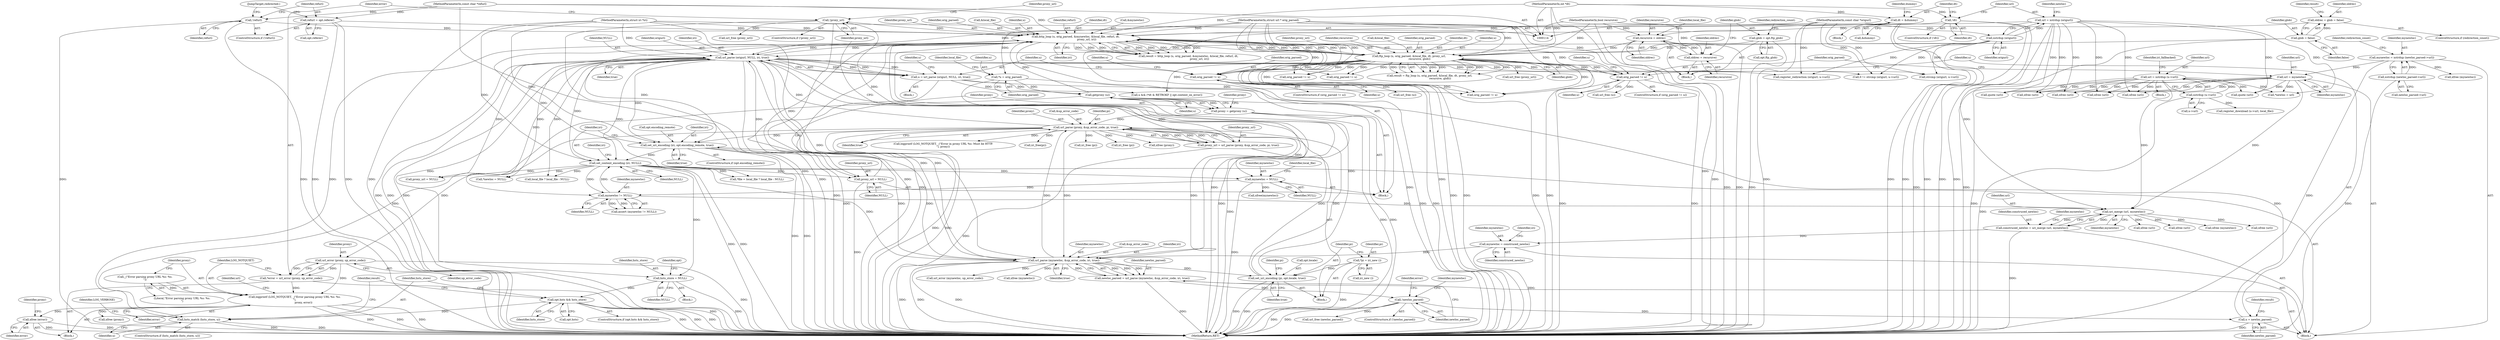 digraph "0_savannah_e996e322ffd42aaa051602da182d03178d0f13e1_0@API" {
"1000260" [label="(Call,xfree (error))"];
"1000252" [label="(Call,logprintf (LOG_NOTQUIET, _(\"Error parsing proxy URL %s: %s.\n\"),\n                     proxy, error))"];
"1000254" [label="(Call,_(\"Error parsing proxy URL %s: %s.\n\"))"];
"1000249" [label="(Call,url_error (proxy, up_error_code))"];
"1000236" [label="(Call,url_parse (proxy, &up_error_code, pi, true))"];
"1000212" [label="(Call,proxy = getproxy (u))"];
"1000214" [label="(Call,getproxy (u))"];
"1000574" [label="(Call,u = url_parse (origurl, NULL, iri, true))"];
"1000576" [label="(Call,url_parse (origurl, NULL, iri, true))"];
"1000178" [label="(Call,xstrdup (origurl))"];
"1000116" [label="(MethodParameterIn,const char *origurl)"];
"1000436" [label="(Call,set_content_encoding (iri, NULL))"];
"1000430" [label="(Call,set_uri_encoding (iri, opt.encoding_remote, true))"];
"1000330" [label="(Call,http_loop (u, orig_parsed, &mynewloc, &local_file, refurl, dt,\n                          proxy_url, iri))"];
"1000322" [label="(Call,hsts_match (hsts_store, u))"];
"1000315" [label="(Call,opt.hsts && hsts_store)"];
"1000311" [label="(Call,hsts_store = NULL)"];
"1000568" [label="(Call,orig_parsed != u)"];
"1000361" [label="(Call,ftp_loop (u, orig_parsed, &local_file, dt, proxy_url,\n                         recursive, glob))"];
"1000115" [label="(MethodParameterIn,struct url * orig_parsed)"];
"1000120" [label="(MethodParameterIn,int *dt)"];
"1000121" [label="(MethodParameterIn,bool recursive)"];
"1000370" [label="(Call,recursive = oldrec)"];
"1000343" [label="(Call,oldrec = recursive)"];
"1000354" [label="(Call,oldrec = glob = false)"];
"1000356" [label="(Call,glob = false)"];
"1000347" [label="(Call,glob = opt.ftp_glob)"];
"1000529" [label="(Call,orig_parsed != u)"];
"1000193" [label="(Call,!refurl)"];
"1000119" [label="(MethodParameterIn,const char *refurl)"];
"1000195" [label="(Call,refurl = opt.referer)"];
"1000166" [label="(Call,!dt)"];
"1000169" [label="(Call,dt = &dummy)"];
"1000209" [label="(Call,proxy_url = NULL)"];
"1000243" [label="(Call,!proxy_url)"];
"1000234" [label="(Call,proxy_url = url_parse (proxy, &up_error_code, pi, true))"];
"1000445" [label="(Call,url_parse (mynewloc, &up_error_code, iri, true))"];
"1000416" [label="(Call,mynewloc = construced_newloc)"];
"1000409" [label="(Call,construced_newloc = uri_merge (url, mynewloc))"];
"1000411" [label="(Call,uri_merge (url, mynewloc))"];
"1000591" [label="(Call,url = xstrdup (u->url))"];
"1000593" [label="(Call,xstrdup (u->url))"];
"1000525" [label="(Call,url = mynewloc)"];
"1000484" [label="(Call,mynewloc = xstrdup (newloc_parsed->url))"];
"1000486" [label="(Call,xstrdup (newloc_parsed->url))"];
"1000176" [label="(Call,url = xstrdup (origurl))"];
"1000404" [label="(Call,mynewloc != NULL)"];
"1000204" [label="(Call,mynewloc = NULL)"];
"1000122" [label="(MethodParameterIn,struct iri *iri)"];
"1000535" [label="(Call,u = newloc_parsed)"];
"1000452" [label="(Call,!newloc_parsed)"];
"1000443" [label="(Call,newloc_parsed = url_parse (mynewloc, &up_error_code, iri, true))"];
"1000136" [label="(Call,*u = orig_parsed)"];
"1000223" [label="(Call,set_uri_encoding (pi, opt.locale, true))"];
"1000220" [label="(Call,*pi = iri_new ())"];
"1000247" [label="(Call,*error = url_error (proxy, up_error_code))"];
"1000405" [label="(Identifier,mynewloc)"];
"1000238" [label="(Call,&up_error_code)"];
"1000516" [label="(Call,xfree (mynewloc))"];
"1000206" [label="(Identifier,NULL)"];
"1000569" [label="(Identifier,orig_parsed)"];
"1000386" [label="(Call,proxy_url = NULL)"];
"1000116" [label="(MethodParameterIn,const char *origurl)"];
"1000526" [label="(Identifier,url)"];
"1000357" [label="(Identifier,glob)"];
"1000359" [label="(Call,result = ftp_loop (u, orig_parsed, &local_file, dt, proxy_url,\n                         recursive, glob))"];
"1000621" [label="(Call,register_download (u->url, local_file))"];
"1000286" [label="(Call,logprintf (LOG_NOTQUIET, _(\"Error in proxy URL %s: Must be HTTP.\n\"), proxy))"];
"1000244" [label="(Identifier,proxy_url)"];
"1000364" [label="(Call,&local_file)"];
"1000430" [label="(Call,set_uri_encoding (iri, opt.encoding_remote, true))"];
"1000332" [label="(Identifier,orig_parsed)"];
"1000177" [label="(Identifier,url)"];
"1000568" [label="(Call,orig_parsed != u)"];
"1000329" [label="(Identifier,result)"];
"1000410" [label="(Identifier,construced_newloc)"];
"1000444" [label="(Identifier,newloc_parsed)"];
"1000275" [label="(Identifier,proxy_url)"];
"1000254" [label="(Call,_(\"Error parsing proxy URL %s: %s.\n\"))"];
"1000575" [label="(Identifier,u)"];
"1000527" [label="(Identifier,mynewloc)"];
"1000256" [label="(Identifier,proxy)"];
"1000167" [label="(Identifier,dt)"];
"1000514" [label="(Call,xfree (url))"];
"1000257" [label="(Identifier,error)"];
"1000580" [label="(Identifier,true)"];
"1000304" [label="(Call,iri_free(pi))"];
"1000662" [label="(Call,*file = local_file ? local_file : NULL)"];
"1000136" [label="(Call,*u = orig_parsed)"];
"1000312" [label="(Identifier,hsts_store)"];
"1000592" [label="(Identifier,url)"];
"1000228" [label="(Identifier,true)"];
"1000400" [label="(Block,)"];
"1000231" [label="(Identifier,pi)"];
"1000534" [label="(Identifier,u)"];
"1000235" [label="(Identifier,proxy_url)"];
"1000313" [label="(Identifier,NULL)"];
"1000171" [label="(Call,&dummy)"];
"1000220" [label="(Call,*pi = iri_new ())"];
"1000567" [label="(ControlStructure,if (orig_parsed != u))"];
"1000213" [label="(Identifier,proxy)"];
"1000192" [label="(ControlStructure,if (!refurl))"];
"1000255" [label="(Literal,\"Error parsing proxy URL %s: %s.\n\")"];
"1000335" [label="(Call,&local_file)"];
"1000605" [label="(Call,quote (url))"];
"1000421" [label="(Identifier,iri)"];
"1000468" [label="(Call,orig_parsed != u)"];
"1000576" [label="(Call,url_parse (origurl, NULL, iri, true))"];
"1000528" [label="(ControlStructure,if (orig_parsed != u))"];
"1000174" [label="(Identifier,dummy)"];
"1000413" [label="(Identifier,mynewloc)"];
"1000587" [label="(Call,quote (url))"];
"1000143" [label="(Identifier,local_file)"];
"1000324" [label="(Identifier,u)"];
"1000487" [label="(Call,newloc_parsed->url)"];
"1000591" [label="(Call,url = xstrdup (u->url))"];
"1000541" [label="(Identifier,result)"];
"1000205" [label="(Identifier,mynewloc)"];
"1000311" [label="(Call,hsts_store = NULL)"];
"1000194" [label="(Identifier,refurl)"];
"1000384" [label="(Call,url_free (proxy_url))"];
"1000208" [label="(Identifier,local_file)"];
"1000376" [label="(Identifier,local_file)"];
"1000536" [label="(Identifier,u)"];
"1000196" [label="(Identifier,refurl)"];
"1000535" [label="(Call,u = newloc_parsed)"];
"1000406" [label="(Identifier,NULL)"];
"1000214" [label="(Call,getproxy (u))"];
"1000451" [label="(ControlStructure,if (!newloc_parsed))"];
"1000404" [label="(Call,mynewloc != NULL)"];
"1000340" [label="(Identifier,iri)"];
"1000218" [label="(Block,)"];
"1000432" [label="(Call,opt.encoding_remote)"];
"1000193" [label="(Call,!refurl)"];
"1000297" [label="(Call,iri_free (pi))"];
"1000450" [label="(Identifier,true)"];
"1000330" [label="(Call,http_loop (u, orig_parsed, &mynewloc, &local_file, refurl, dt,\n                          proxy_url, iri))"];
"1000317" [label="(Identifier,opt)"];
"1000259" [label="(Identifier,url)"];
"1000204" [label="(Call,mynewloc = NULL)"];
"1000322" [label="(Call,hsts_match (hsts_store, u))"];
"1000236" [label="(Call,url_parse (proxy, &up_error_code, pi, true))"];
"1000170" [label="(Identifier,dt)"];
"1000137" [label="(Identifier,u)"];
"1000217" [label="(Identifier,proxy)"];
"1000523" [label="(Call,xfree (url))"];
"1000264" [label="(Call,iri_free (pi))"];
"1000314" [label="(ControlStructure,if (opt.hsts && hsts_store))"];
"1000370" [label="(Call,recursive = oldrec)"];
"1000348" [label="(Identifier,glob)"];
"1000431" [label="(Identifier,iri)"];
"1000176" [label="(Call,url = xstrdup (origurl))"];
"1000531" [label="(Identifier,u)"];
"1000121" [label="(MethodParameterIn,bool recursive)"];
"1000486" [label="(Call,xstrdup (newloc_parsed->url))"];
"1000447" [label="(Call,&up_error_code)"];
"1000211" [label="(Identifier,NULL)"];
"1000347" [label="(Call,glob = opt.ftp_glob)"];
"1000120" [label="(MethodParameterIn,int *dt)"];
"1000418" [label="(Identifier,construced_newloc)"];
"1000250" [label="(Identifier,proxy)"];
"1000574" [label="(Call,u = url_parse (origurl, NULL, iri, true))"];
"1000417" [label="(Identifier,mynewloc)"];
"1000245" [label="(Block,)"];
"1000582" [label="(Identifier,u)"];
"1000168" [label="(Block,)"];
"1000291" [label="(Call,url_free (proxy_url))"];
"1000412" [label="(Identifier,url)"];
"1000306" [label="(Call,xfree (proxy))"];
"1000485" [label="(Identifier,mynewloc)"];
"1000354" [label="(Call,oldrec = glob = false)"];
"1000122" [label="(MethodParameterIn,struct iri *iri)"];
"1000293" [label="(Call,xfree (url))"];
"1000593" [label="(Call,xstrdup (u->url))"];
"1000449" [label="(Identifier,iri)"];
"1000179" [label="(Identifier,origurl)"];
"1000328" [label="(Call,result = http_loop (u, orig_parsed, &mynewloc, &local_file, refurl, dt,\n                          proxy_url, iri))"];
"1000343" [label="(Call,oldrec = recursive)"];
"1000331" [label="(Identifier,u)"];
"1000415" [label="(Identifier,mynewloc)"];
"1000195" [label="(Call,refurl = opt.referer)"];
"1000665" [label="(Call,local_file ? local_file : NULL)"];
"1000610" [label="(Call,u && (*dt & RETROKF || opt.content_on_error))"];
"1000457" [label="(Identifier,error)"];
"1000452" [label="(Call,!newloc_parsed)"];
"1000315" [label="(Call,opt.hsts && hsts_store)"];
"1000309" [label="(Block,)"];
"1000258" [label="(Call,xfree (url))"];
"1000446" [label="(Identifier,mynewloc)"];
"1000344" [label="(Identifier,oldrec)"];
"1000711" [label="(MethodReturn,RET)"];
"1000248" [label="(Identifier,error)"];
"1000508" [label="(Call,orig_parsed != u)"];
"1000453" [label="(Identifier,newloc_parsed)"];
"1000436" [label="(Call,set_content_encoding (iri, NULL))"];
"1000533" [label="(Call,url_free (u))"];
"1000484" [label="(Call,mynewloc = xstrdup (newloc_parsed->url))"];
"1000673" [label="(Call,orig_parsed != u)"];
"1000435" [label="(Identifier,true)"];
"1000319" [label="(Identifier,hsts_store)"];
"1000360" [label="(Identifier,result)"];
"1000337" [label="(Identifier,refurl)"];
"1000262" [label="(Call,xfree (proxy))"];
"1000443" [label="(Call,newloc_parsed = url_parse (mynewloc, &up_error_code, iri, true))"];
"1000225" [label="(Call,opt.locale)"];
"1000222" [label="(Call,iri_new ())"];
"1000403" [label="(Call,assert (mynewloc != NULL))"];
"1000263" [label="(Identifier,proxy)"];
"1000316" [label="(Call,opt.hsts)"];
"1000260" [label="(Call,xfree (error))"];
"1000641" [label="(Call,register_redirection (origurl, u->url))"];
"1000223" [label="(Call,set_uri_encoding (pi, opt.locale, true))"];
"1000363" [label="(Identifier,orig_parsed)"];
"1000409" [label="(Call,construced_newloc = uri_merge (url, mynewloc))"];
"1000414" [label="(Call,xfree (mynewloc))"];
"1000598" [label="(Identifier,iri_fallbacked)"];
"1000224" [label="(Identifier,pi)"];
"1000247" [label="(Call,*error = url_error (proxy, up_error_code))"];
"1000634" [label="(Call,0 != strcmp (origurl, u->url))"];
"1000200" [label="(JumpTarget,redirected:)"];
"1000358" [label="(Identifier,false)"];
"1000445" [label="(Call,url_parse (mynewloc, &up_error_code, iri, true))"];
"1000169" [label="(Call,dt = &dummy)"];
"1000242" [label="(ControlStructure,if (!proxy_url))"];
"1000493" [label="(Identifier,redirection_count)"];
"1000341" [label="(Block,)"];
"1000366" [label="(Identifier,dt)"];
"1000261" [label="(Identifier,error)"];
"1000166" [label="(Call,!dt)"];
"1000577" [label="(Identifier,origurl)"];
"1000701" [label="(Call,xfree (url))"];
"1000138" [label="(Identifier,orig_parsed)"];
"1000438" [label="(Identifier,NULL)"];
"1000362" [label="(Identifier,u)"];
"1000252" [label="(Call,logprintf (LOG_NOTQUIET, _(\"Error parsing proxy URL %s: %s.\n\"),\n                     proxy, error))"];
"1000458" [label="(Call,url_error (mynewloc, up_error_code))"];
"1000210" [label="(Identifier,proxy_url)"];
"1000355" [label="(Identifier,oldrec)"];
"1000549" [label="(Call,xfree(mynewloc))"];
"1000240" [label="(Identifier,pi)"];
"1000353" [label="(Identifier,redirection_count)"];
"1000371" [label="(Identifier,recursive)"];
"1000579" [label="(Identifier,iri)"];
"1000561" [label="(Block,)"];
"1000119" [label="(MethodParameterIn,const char *refurl)"];
"1000321" [label="(ControlStructure,if (hsts_match (hsts_store, u)))"];
"1000338" [label="(Identifier,dt)"];
"1000369" [label="(Identifier,glob)"];
"1000237" [label="(Identifier,proxy)"];
"1000124" [label="(Block,)"];
"1000345" [label="(Identifier,recursive)"];
"1000209" [label="(Call,proxy_url = NULL)"];
"1000333" [label="(Call,&mynewloc)"];
"1000570" [label="(Identifier,u)"];
"1000212" [label="(Call,proxy = getproxy (u))"];
"1000437" [label="(Identifier,iri)"];
"1000426" [label="(ControlStructure,if (opt.encoding_remote))"];
"1000367" [label="(Identifier,proxy_url)"];
"1000572" [label="(Call,url_free (u))"];
"1000323" [label="(Identifier,hsts_store)"];
"1000356" [label="(Call,glob = false)"];
"1000372" [label="(Identifier,oldrec)"];
"1000530" [label="(Identifier,orig_parsed)"];
"1000215" [label="(Identifier,u)"];
"1000234" [label="(Call,proxy_url = url_parse (proxy, &up_error_code, pi, true))"];
"1000197" [label="(Call,opt.referer)"];
"1000482" [label="(Call,xfree (mynewloc))"];
"1000411" [label="(Call,uri_merge (url, mynewloc))"];
"1000691" [label="(Call,xfree (url))"];
"1000594" [label="(Call,u->url)"];
"1000537" [label="(Identifier,newloc_parsed)"];
"1000251" [label="(Identifier,up_error_code)"];
"1000483" [label="(Identifier,mynewloc)"];
"1000241" [label="(Identifier,true)"];
"1000181" [label="(Identifier,newloc)"];
"1000697" [label="(Call,*newloc = NULL)"];
"1000349" [label="(Call,opt.ftp_glob)"];
"1000243" [label="(Call,!proxy_url)"];
"1000326" [label="(Identifier,LOG_VERBOSE)"];
"1000339" [label="(Identifier,proxy_url)"];
"1000368" [label="(Identifier,recursive)"];
"1000636" [label="(Call,strcmp (origurl, u->url))"];
"1000221" [label="(Identifier,pi)"];
"1000578" [label="(Identifier,NULL)"];
"1000416" [label="(Call,mynewloc = construced_newloc)"];
"1000573" [label="(Identifier,u)"];
"1000361" [label="(Call,ftp_loop (u, orig_parsed, &local_file, dt, proxy_url,\n                         recursive, glob))"];
"1000505" [label="(Call,url_free (newloc_parsed))"];
"1000529" [label="(Call,orig_parsed != u)"];
"1000686" [label="(Call,*newloc = url)"];
"1000253" [label="(Identifier,LOG_NOTQUIET)"];
"1000178" [label="(Call,xstrdup (origurl))"];
"1000441" [label="(Identifier,iri)"];
"1000165" [label="(ControlStructure,if (!dt))"];
"1000115" [label="(MethodParameterIn,struct url * orig_parsed)"];
"1000583" [label="(Block,)"];
"1000525" [label="(Call,url = mynewloc)"];
"1000474" [label="(Call,xfree (url))"];
"1000352" [label="(ControlStructure,if (redirection_count))"];
"1000249" [label="(Call,url_error (proxy, up_error_code))"];
"1000260" -> "1000245"  [label="AST: "];
"1000260" -> "1000261"  [label="CFG: "];
"1000261" -> "1000260"  [label="AST: "];
"1000263" -> "1000260"  [label="CFG: "];
"1000260" -> "1000711"  [label="DDG: "];
"1000260" -> "1000711"  [label="DDG: "];
"1000252" -> "1000260"  [label="DDG: "];
"1000252" -> "1000245"  [label="AST: "];
"1000252" -> "1000257"  [label="CFG: "];
"1000253" -> "1000252"  [label="AST: "];
"1000254" -> "1000252"  [label="AST: "];
"1000256" -> "1000252"  [label="AST: "];
"1000257" -> "1000252"  [label="AST: "];
"1000259" -> "1000252"  [label="CFG: "];
"1000252" -> "1000711"  [label="DDG: "];
"1000252" -> "1000711"  [label="DDG: "];
"1000252" -> "1000711"  [label="DDG: "];
"1000254" -> "1000252"  [label="DDG: "];
"1000249" -> "1000252"  [label="DDG: "];
"1000247" -> "1000252"  [label="DDG: "];
"1000252" -> "1000262"  [label="DDG: "];
"1000254" -> "1000255"  [label="CFG: "];
"1000255" -> "1000254"  [label="AST: "];
"1000256" -> "1000254"  [label="CFG: "];
"1000249" -> "1000247"  [label="AST: "];
"1000249" -> "1000251"  [label="CFG: "];
"1000250" -> "1000249"  [label="AST: "];
"1000251" -> "1000249"  [label="AST: "];
"1000247" -> "1000249"  [label="CFG: "];
"1000249" -> "1000711"  [label="DDG: "];
"1000249" -> "1000247"  [label="DDG: "];
"1000249" -> "1000247"  [label="DDG: "];
"1000236" -> "1000249"  [label="DDG: "];
"1000236" -> "1000234"  [label="AST: "];
"1000236" -> "1000241"  [label="CFG: "];
"1000237" -> "1000236"  [label="AST: "];
"1000238" -> "1000236"  [label="AST: "];
"1000240" -> "1000236"  [label="AST: "];
"1000241" -> "1000236"  [label="AST: "];
"1000234" -> "1000236"  [label="CFG: "];
"1000236" -> "1000711"  [label="DDG: "];
"1000236" -> "1000711"  [label="DDG: "];
"1000236" -> "1000234"  [label="DDG: "];
"1000236" -> "1000234"  [label="DDG: "];
"1000236" -> "1000234"  [label="DDG: "];
"1000236" -> "1000234"  [label="DDG: "];
"1000212" -> "1000236"  [label="DDG: "];
"1000445" -> "1000236"  [label="DDG: "];
"1000223" -> "1000236"  [label="DDG: "];
"1000223" -> "1000236"  [label="DDG: "];
"1000236" -> "1000264"  [label="DDG: "];
"1000236" -> "1000286"  [label="DDG: "];
"1000236" -> "1000297"  [label="DDG: "];
"1000236" -> "1000304"  [label="DDG: "];
"1000236" -> "1000306"  [label="DDG: "];
"1000236" -> "1000430"  [label="DDG: "];
"1000236" -> "1000445"  [label="DDG: "];
"1000236" -> "1000445"  [label="DDG: "];
"1000236" -> "1000576"  [label="DDG: "];
"1000212" -> "1000124"  [label="AST: "];
"1000212" -> "1000214"  [label="CFG: "];
"1000213" -> "1000212"  [label="AST: "];
"1000214" -> "1000212"  [label="AST: "];
"1000217" -> "1000212"  [label="CFG: "];
"1000212" -> "1000711"  [label="DDG: "];
"1000212" -> "1000711"  [label="DDG: "];
"1000214" -> "1000212"  [label="DDG: "];
"1000214" -> "1000215"  [label="CFG: "];
"1000215" -> "1000214"  [label="AST: "];
"1000214" -> "1000711"  [label="DDG: "];
"1000574" -> "1000214"  [label="DDG: "];
"1000535" -> "1000214"  [label="DDG: "];
"1000136" -> "1000214"  [label="DDG: "];
"1000214" -> "1000322"  [label="DDG: "];
"1000214" -> "1000330"  [label="DDG: "];
"1000574" -> "1000561"  [label="AST: "];
"1000574" -> "1000576"  [label="CFG: "];
"1000575" -> "1000574"  [label="AST: "];
"1000576" -> "1000574"  [label="AST: "];
"1000582" -> "1000574"  [label="CFG: "];
"1000574" -> "1000711"  [label="DDG: "];
"1000576" -> "1000574"  [label="DDG: "];
"1000576" -> "1000574"  [label="DDG: "];
"1000576" -> "1000574"  [label="DDG: "];
"1000576" -> "1000574"  [label="DDG: "];
"1000574" -> "1000610"  [label="DDG: "];
"1000574" -> "1000673"  [label="DDG: "];
"1000576" -> "1000580"  [label="CFG: "];
"1000577" -> "1000576"  [label="AST: "];
"1000578" -> "1000576"  [label="AST: "];
"1000579" -> "1000576"  [label="AST: "];
"1000580" -> "1000576"  [label="AST: "];
"1000576" -> "1000711"  [label="DDG: "];
"1000576" -> "1000711"  [label="DDG: "];
"1000576" -> "1000711"  [label="DDG: "];
"1000576" -> "1000711"  [label="DDG: "];
"1000576" -> "1000204"  [label="DDG: "];
"1000576" -> "1000209"  [label="DDG: "];
"1000576" -> "1000223"  [label="DDG: "];
"1000576" -> "1000311"  [label="DDG: "];
"1000576" -> "1000330"  [label="DDG: "];
"1000576" -> "1000386"  [label="DDG: "];
"1000576" -> "1000404"  [label="DDG: "];
"1000576" -> "1000430"  [label="DDG: "];
"1000576" -> "1000445"  [label="DDG: "];
"1000178" -> "1000576"  [label="DDG: "];
"1000116" -> "1000576"  [label="DDG: "];
"1000436" -> "1000576"  [label="DDG: "];
"1000330" -> "1000576"  [label="DDG: "];
"1000122" -> "1000576"  [label="DDG: "];
"1000445" -> "1000576"  [label="DDG: "];
"1000576" -> "1000634"  [label="DDG: "];
"1000576" -> "1000636"  [label="DDG: "];
"1000576" -> "1000641"  [label="DDG: "];
"1000576" -> "1000662"  [label="DDG: "];
"1000576" -> "1000665"  [label="DDG: "];
"1000576" -> "1000697"  [label="DDG: "];
"1000178" -> "1000176"  [label="AST: "];
"1000178" -> "1000179"  [label="CFG: "];
"1000179" -> "1000178"  [label="AST: "];
"1000176" -> "1000178"  [label="CFG: "];
"1000178" -> "1000711"  [label="DDG: "];
"1000178" -> "1000176"  [label="DDG: "];
"1000116" -> "1000178"  [label="DDG: "];
"1000178" -> "1000634"  [label="DDG: "];
"1000178" -> "1000636"  [label="DDG: "];
"1000178" -> "1000641"  [label="DDG: "];
"1000116" -> "1000114"  [label="AST: "];
"1000116" -> "1000711"  [label="DDG: "];
"1000116" -> "1000634"  [label="DDG: "];
"1000116" -> "1000636"  [label="DDG: "];
"1000116" -> "1000641"  [label="DDG: "];
"1000436" -> "1000400"  [label="AST: "];
"1000436" -> "1000438"  [label="CFG: "];
"1000437" -> "1000436"  [label="AST: "];
"1000438" -> "1000436"  [label="AST: "];
"1000441" -> "1000436"  [label="CFG: "];
"1000436" -> "1000711"  [label="DDG: "];
"1000436" -> "1000711"  [label="DDG: "];
"1000436" -> "1000204"  [label="DDG: "];
"1000436" -> "1000209"  [label="DDG: "];
"1000436" -> "1000311"  [label="DDG: "];
"1000436" -> "1000386"  [label="DDG: "];
"1000436" -> "1000404"  [label="DDG: "];
"1000430" -> "1000436"  [label="DDG: "];
"1000330" -> "1000436"  [label="DDG: "];
"1000122" -> "1000436"  [label="DDG: "];
"1000404" -> "1000436"  [label="DDG: "];
"1000436" -> "1000445"  [label="DDG: "];
"1000436" -> "1000662"  [label="DDG: "];
"1000436" -> "1000665"  [label="DDG: "];
"1000436" -> "1000697"  [label="DDG: "];
"1000430" -> "1000426"  [label="AST: "];
"1000430" -> "1000435"  [label="CFG: "];
"1000431" -> "1000430"  [label="AST: "];
"1000432" -> "1000430"  [label="AST: "];
"1000435" -> "1000430"  [label="AST: "];
"1000437" -> "1000430"  [label="CFG: "];
"1000430" -> "1000711"  [label="DDG: "];
"1000430" -> "1000711"  [label="DDG: "];
"1000330" -> "1000430"  [label="DDG: "];
"1000122" -> "1000430"  [label="DDG: "];
"1000445" -> "1000430"  [label="DDG: "];
"1000430" -> "1000445"  [label="DDG: "];
"1000330" -> "1000328"  [label="AST: "];
"1000330" -> "1000340"  [label="CFG: "];
"1000331" -> "1000330"  [label="AST: "];
"1000332" -> "1000330"  [label="AST: "];
"1000333" -> "1000330"  [label="AST: "];
"1000335" -> "1000330"  [label="AST: "];
"1000337" -> "1000330"  [label="AST: "];
"1000338" -> "1000330"  [label="AST: "];
"1000339" -> "1000330"  [label="AST: "];
"1000340" -> "1000330"  [label="AST: "];
"1000328" -> "1000330"  [label="CFG: "];
"1000330" -> "1000711"  [label="DDG: "];
"1000330" -> "1000711"  [label="DDG: "];
"1000330" -> "1000711"  [label="DDG: "];
"1000330" -> "1000328"  [label="DDG: "];
"1000330" -> "1000328"  [label="DDG: "];
"1000330" -> "1000328"  [label="DDG: "];
"1000330" -> "1000328"  [label="DDG: "];
"1000330" -> "1000328"  [label="DDG: "];
"1000330" -> "1000328"  [label="DDG: "];
"1000330" -> "1000328"  [label="DDG: "];
"1000330" -> "1000328"  [label="DDG: "];
"1000322" -> "1000330"  [label="DDG: "];
"1000568" -> "1000330"  [label="DDG: "];
"1000529" -> "1000330"  [label="DDG: "];
"1000115" -> "1000330"  [label="DDG: "];
"1000361" -> "1000330"  [label="DDG: "];
"1000361" -> "1000330"  [label="DDG: "];
"1000193" -> "1000330"  [label="DDG: "];
"1000195" -> "1000330"  [label="DDG: "];
"1000119" -> "1000330"  [label="DDG: "];
"1000166" -> "1000330"  [label="DDG: "];
"1000169" -> "1000330"  [label="DDG: "];
"1000120" -> "1000330"  [label="DDG: "];
"1000209" -> "1000330"  [label="DDG: "];
"1000243" -> "1000330"  [label="DDG: "];
"1000445" -> "1000330"  [label="DDG: "];
"1000122" -> "1000330"  [label="DDG: "];
"1000330" -> "1000361"  [label="DDG: "];
"1000330" -> "1000361"  [label="DDG: "];
"1000330" -> "1000361"  [label="DDG: "];
"1000330" -> "1000361"  [label="DDG: "];
"1000330" -> "1000361"  [label="DDG: "];
"1000322" -> "1000321"  [label="AST: "];
"1000322" -> "1000324"  [label="CFG: "];
"1000323" -> "1000322"  [label="AST: "];
"1000324" -> "1000322"  [label="AST: "];
"1000326" -> "1000322"  [label="CFG: "];
"1000329" -> "1000322"  [label="CFG: "];
"1000322" -> "1000711"  [label="DDG: "];
"1000322" -> "1000711"  [label="DDG: "];
"1000315" -> "1000322"  [label="DDG: "];
"1000315" -> "1000314"  [label="AST: "];
"1000315" -> "1000316"  [label="CFG: "];
"1000315" -> "1000319"  [label="CFG: "];
"1000316" -> "1000315"  [label="AST: "];
"1000319" -> "1000315"  [label="AST: "];
"1000323" -> "1000315"  [label="CFG: "];
"1000329" -> "1000315"  [label="CFG: "];
"1000315" -> "1000711"  [label="DDG: "];
"1000315" -> "1000711"  [label="DDG: "];
"1000315" -> "1000711"  [label="DDG: "];
"1000311" -> "1000315"  [label="DDG: "];
"1000311" -> "1000309"  [label="AST: "];
"1000311" -> "1000313"  [label="CFG: "];
"1000312" -> "1000311"  [label="AST: "];
"1000313" -> "1000311"  [label="AST: "];
"1000317" -> "1000311"  [label="CFG: "];
"1000311" -> "1000711"  [label="DDG: "];
"1000568" -> "1000567"  [label="AST: "];
"1000568" -> "1000570"  [label="CFG: "];
"1000569" -> "1000568"  [label="AST: "];
"1000570" -> "1000568"  [label="AST: "];
"1000573" -> "1000568"  [label="CFG: "];
"1000575" -> "1000568"  [label="CFG: "];
"1000568" -> "1000711"  [label="DDG: "];
"1000568" -> "1000711"  [label="DDG: "];
"1000361" -> "1000568"  [label="DDG: "];
"1000361" -> "1000568"  [label="DDG: "];
"1000115" -> "1000568"  [label="DDG: "];
"1000568" -> "1000572"  [label="DDG: "];
"1000568" -> "1000673"  [label="DDG: "];
"1000361" -> "1000359"  [label="AST: "];
"1000361" -> "1000369"  [label="CFG: "];
"1000362" -> "1000361"  [label="AST: "];
"1000363" -> "1000361"  [label="AST: "];
"1000364" -> "1000361"  [label="AST: "];
"1000366" -> "1000361"  [label="AST: "];
"1000367" -> "1000361"  [label="AST: "];
"1000368" -> "1000361"  [label="AST: "];
"1000369" -> "1000361"  [label="AST: "];
"1000359" -> "1000361"  [label="CFG: "];
"1000361" -> "1000711"  [label="DDG: "];
"1000361" -> "1000711"  [label="DDG: "];
"1000361" -> "1000711"  [label="DDG: "];
"1000361" -> "1000711"  [label="DDG: "];
"1000361" -> "1000359"  [label="DDG: "];
"1000361" -> "1000359"  [label="DDG: "];
"1000361" -> "1000359"  [label="DDG: "];
"1000361" -> "1000359"  [label="DDG: "];
"1000361" -> "1000359"  [label="DDG: "];
"1000361" -> "1000359"  [label="DDG: "];
"1000361" -> "1000359"  [label="DDG: "];
"1000115" -> "1000361"  [label="DDG: "];
"1000120" -> "1000361"  [label="DDG: "];
"1000121" -> "1000361"  [label="DDG: "];
"1000370" -> "1000361"  [label="DDG: "];
"1000356" -> "1000361"  [label="DDG: "];
"1000347" -> "1000361"  [label="DDG: "];
"1000361" -> "1000384"  [label="DDG: "];
"1000361" -> "1000468"  [label="DDG: "];
"1000361" -> "1000468"  [label="DDG: "];
"1000361" -> "1000508"  [label="DDG: "];
"1000361" -> "1000508"  [label="DDG: "];
"1000361" -> "1000529"  [label="DDG: "];
"1000361" -> "1000529"  [label="DDG: "];
"1000361" -> "1000610"  [label="DDG: "];
"1000361" -> "1000673"  [label="DDG: "];
"1000361" -> "1000673"  [label="DDG: "];
"1000115" -> "1000114"  [label="AST: "];
"1000115" -> "1000711"  [label="DDG: "];
"1000115" -> "1000136"  [label="DDG: "];
"1000115" -> "1000468"  [label="DDG: "];
"1000115" -> "1000508"  [label="DDG: "];
"1000115" -> "1000529"  [label="DDG: "];
"1000115" -> "1000673"  [label="DDG: "];
"1000120" -> "1000114"  [label="AST: "];
"1000120" -> "1000711"  [label="DDG: "];
"1000120" -> "1000166"  [label="DDG: "];
"1000120" -> "1000169"  [label="DDG: "];
"1000121" -> "1000114"  [label="AST: "];
"1000121" -> "1000711"  [label="DDG: "];
"1000121" -> "1000343"  [label="DDG: "];
"1000121" -> "1000370"  [label="DDG: "];
"1000370" -> "1000341"  [label="AST: "];
"1000370" -> "1000372"  [label="CFG: "];
"1000371" -> "1000370"  [label="AST: "];
"1000372" -> "1000370"  [label="AST: "];
"1000376" -> "1000370"  [label="CFG: "];
"1000370" -> "1000711"  [label="DDG: "];
"1000370" -> "1000711"  [label="DDG: "];
"1000370" -> "1000343"  [label="DDG: "];
"1000343" -> "1000370"  [label="DDG: "];
"1000354" -> "1000370"  [label="DDG: "];
"1000343" -> "1000341"  [label="AST: "];
"1000343" -> "1000345"  [label="CFG: "];
"1000344" -> "1000343"  [label="AST: "];
"1000345" -> "1000343"  [label="AST: "];
"1000348" -> "1000343"  [label="CFG: "];
"1000354" -> "1000352"  [label="AST: "];
"1000354" -> "1000356"  [label="CFG: "];
"1000355" -> "1000354"  [label="AST: "];
"1000356" -> "1000354"  [label="AST: "];
"1000360" -> "1000354"  [label="CFG: "];
"1000356" -> "1000354"  [label="DDG: "];
"1000356" -> "1000358"  [label="CFG: "];
"1000357" -> "1000356"  [label="AST: "];
"1000358" -> "1000356"  [label="AST: "];
"1000356" -> "1000711"  [label="DDG: "];
"1000347" -> "1000341"  [label="AST: "];
"1000347" -> "1000349"  [label="CFG: "];
"1000348" -> "1000347"  [label="AST: "];
"1000349" -> "1000347"  [label="AST: "];
"1000353" -> "1000347"  [label="CFG: "];
"1000347" -> "1000711"  [label="DDG: "];
"1000529" -> "1000528"  [label="AST: "];
"1000529" -> "1000531"  [label="CFG: "];
"1000530" -> "1000529"  [label="AST: "];
"1000531" -> "1000529"  [label="AST: "];
"1000534" -> "1000529"  [label="CFG: "];
"1000536" -> "1000529"  [label="CFG: "];
"1000529" -> "1000711"  [label="DDG: "];
"1000529" -> "1000711"  [label="DDG: "];
"1000529" -> "1000533"  [label="DDG: "];
"1000193" -> "1000192"  [label="AST: "];
"1000193" -> "1000194"  [label="CFG: "];
"1000194" -> "1000193"  [label="AST: "];
"1000196" -> "1000193"  [label="CFG: "];
"1000200" -> "1000193"  [label="CFG: "];
"1000193" -> "1000711"  [label="DDG: "];
"1000193" -> "1000711"  [label="DDG: "];
"1000119" -> "1000193"  [label="DDG: "];
"1000119" -> "1000114"  [label="AST: "];
"1000119" -> "1000711"  [label="DDG: "];
"1000119" -> "1000195"  [label="DDG: "];
"1000195" -> "1000192"  [label="AST: "];
"1000195" -> "1000197"  [label="CFG: "];
"1000196" -> "1000195"  [label="AST: "];
"1000197" -> "1000195"  [label="AST: "];
"1000200" -> "1000195"  [label="CFG: "];
"1000195" -> "1000711"  [label="DDG: "];
"1000195" -> "1000711"  [label="DDG: "];
"1000166" -> "1000165"  [label="AST: "];
"1000166" -> "1000167"  [label="CFG: "];
"1000167" -> "1000166"  [label="AST: "];
"1000170" -> "1000166"  [label="CFG: "];
"1000177" -> "1000166"  [label="CFG: "];
"1000166" -> "1000711"  [label="DDG: "];
"1000166" -> "1000711"  [label="DDG: "];
"1000169" -> "1000168"  [label="AST: "];
"1000169" -> "1000171"  [label="CFG: "];
"1000170" -> "1000169"  [label="AST: "];
"1000171" -> "1000169"  [label="AST: "];
"1000174" -> "1000169"  [label="CFG: "];
"1000169" -> "1000711"  [label="DDG: "];
"1000169" -> "1000711"  [label="DDG: "];
"1000209" -> "1000124"  [label="AST: "];
"1000209" -> "1000211"  [label="CFG: "];
"1000210" -> "1000209"  [label="AST: "];
"1000211" -> "1000209"  [label="AST: "];
"1000213" -> "1000209"  [label="CFG: "];
"1000209" -> "1000711"  [label="DDG: "];
"1000243" -> "1000242"  [label="AST: "];
"1000243" -> "1000244"  [label="CFG: "];
"1000244" -> "1000243"  [label="AST: "];
"1000248" -> "1000243"  [label="CFG: "];
"1000275" -> "1000243"  [label="CFG: "];
"1000243" -> "1000711"  [label="DDG: "];
"1000243" -> "1000711"  [label="DDG: "];
"1000234" -> "1000243"  [label="DDG: "];
"1000243" -> "1000291"  [label="DDG: "];
"1000234" -> "1000218"  [label="AST: "];
"1000235" -> "1000234"  [label="AST: "];
"1000244" -> "1000234"  [label="CFG: "];
"1000234" -> "1000711"  [label="DDG: "];
"1000445" -> "1000443"  [label="AST: "];
"1000445" -> "1000450"  [label="CFG: "];
"1000446" -> "1000445"  [label="AST: "];
"1000447" -> "1000445"  [label="AST: "];
"1000449" -> "1000445"  [label="AST: "];
"1000450" -> "1000445"  [label="AST: "];
"1000443" -> "1000445"  [label="CFG: "];
"1000445" -> "1000711"  [label="DDG: "];
"1000445" -> "1000711"  [label="DDG: "];
"1000445" -> "1000711"  [label="DDG: "];
"1000445" -> "1000223"  [label="DDG: "];
"1000445" -> "1000443"  [label="DDG: "];
"1000445" -> "1000443"  [label="DDG: "];
"1000445" -> "1000443"  [label="DDG: "];
"1000445" -> "1000443"  [label="DDG: "];
"1000416" -> "1000445"  [label="DDG: "];
"1000122" -> "1000445"  [label="DDG: "];
"1000445" -> "1000458"  [label="DDG: "];
"1000445" -> "1000482"  [label="DDG: "];
"1000416" -> "1000400"  [label="AST: "];
"1000416" -> "1000418"  [label="CFG: "];
"1000417" -> "1000416"  [label="AST: "];
"1000418" -> "1000416"  [label="AST: "];
"1000421" -> "1000416"  [label="CFG: "];
"1000416" -> "1000711"  [label="DDG: "];
"1000409" -> "1000416"  [label="DDG: "];
"1000409" -> "1000400"  [label="AST: "];
"1000409" -> "1000411"  [label="CFG: "];
"1000410" -> "1000409"  [label="AST: "];
"1000411" -> "1000409"  [label="AST: "];
"1000415" -> "1000409"  [label="CFG: "];
"1000409" -> "1000711"  [label="DDG: "];
"1000411" -> "1000409"  [label="DDG: "];
"1000411" -> "1000409"  [label="DDG: "];
"1000411" -> "1000413"  [label="CFG: "];
"1000412" -> "1000411"  [label="AST: "];
"1000413" -> "1000411"  [label="AST: "];
"1000591" -> "1000411"  [label="DDG: "];
"1000525" -> "1000411"  [label="DDG: "];
"1000176" -> "1000411"  [label="DDG: "];
"1000404" -> "1000411"  [label="DDG: "];
"1000411" -> "1000414"  [label="DDG: "];
"1000411" -> "1000474"  [label="DDG: "];
"1000411" -> "1000514"  [label="DDG: "];
"1000411" -> "1000523"  [label="DDG: "];
"1000591" -> "1000583"  [label="AST: "];
"1000591" -> "1000593"  [label="CFG: "];
"1000592" -> "1000591"  [label="AST: "];
"1000593" -> "1000591"  [label="AST: "];
"1000598" -> "1000591"  [label="CFG: "];
"1000591" -> "1000711"  [label="DDG: "];
"1000591" -> "1000258"  [label="DDG: "];
"1000591" -> "1000293"  [label="DDG: "];
"1000591" -> "1000587"  [label="DDG: "];
"1000593" -> "1000591"  [label="DDG: "];
"1000591" -> "1000605"  [label="DDG: "];
"1000591" -> "1000686"  [label="DDG: "];
"1000591" -> "1000691"  [label="DDG: "];
"1000591" -> "1000701"  [label="DDG: "];
"1000593" -> "1000594"  [label="CFG: "];
"1000594" -> "1000593"  [label="AST: "];
"1000593" -> "1000711"  [label="DDG: "];
"1000593" -> "1000621"  [label="DDG: "];
"1000525" -> "1000400"  [label="AST: "];
"1000525" -> "1000527"  [label="CFG: "];
"1000526" -> "1000525"  [label="AST: "];
"1000527" -> "1000525"  [label="AST: "];
"1000530" -> "1000525"  [label="CFG: "];
"1000525" -> "1000258"  [label="DDG: "];
"1000525" -> "1000293"  [label="DDG: "];
"1000484" -> "1000525"  [label="DDG: "];
"1000525" -> "1000587"  [label="DDG: "];
"1000525" -> "1000605"  [label="DDG: "];
"1000525" -> "1000686"  [label="DDG: "];
"1000525" -> "1000691"  [label="DDG: "];
"1000525" -> "1000701"  [label="DDG: "];
"1000484" -> "1000400"  [label="AST: "];
"1000484" -> "1000486"  [label="CFG: "];
"1000485" -> "1000484"  [label="AST: "];
"1000486" -> "1000484"  [label="AST: "];
"1000493" -> "1000484"  [label="CFG: "];
"1000484" -> "1000711"  [label="DDG: "];
"1000486" -> "1000484"  [label="DDG: "];
"1000484" -> "1000516"  [label="DDG: "];
"1000486" -> "1000487"  [label="CFG: "];
"1000487" -> "1000486"  [label="AST: "];
"1000486" -> "1000711"  [label="DDG: "];
"1000176" -> "1000124"  [label="AST: "];
"1000177" -> "1000176"  [label="AST: "];
"1000181" -> "1000176"  [label="CFG: "];
"1000176" -> "1000711"  [label="DDG: "];
"1000176" -> "1000258"  [label="DDG: "];
"1000176" -> "1000293"  [label="DDG: "];
"1000176" -> "1000587"  [label="DDG: "];
"1000176" -> "1000605"  [label="DDG: "];
"1000176" -> "1000686"  [label="DDG: "];
"1000176" -> "1000691"  [label="DDG: "];
"1000176" -> "1000701"  [label="DDG: "];
"1000404" -> "1000403"  [label="AST: "];
"1000404" -> "1000406"  [label="CFG: "];
"1000405" -> "1000404"  [label="AST: "];
"1000406" -> "1000404"  [label="AST: "];
"1000403" -> "1000404"  [label="CFG: "];
"1000404" -> "1000403"  [label="DDG: "];
"1000404" -> "1000403"  [label="DDG: "];
"1000204" -> "1000404"  [label="DDG: "];
"1000204" -> "1000124"  [label="AST: "];
"1000204" -> "1000206"  [label="CFG: "];
"1000205" -> "1000204"  [label="AST: "];
"1000206" -> "1000204"  [label="AST: "];
"1000208" -> "1000204"  [label="CFG: "];
"1000204" -> "1000711"  [label="DDG: "];
"1000204" -> "1000549"  [label="DDG: "];
"1000122" -> "1000114"  [label="AST: "];
"1000122" -> "1000711"  [label="DDG: "];
"1000535" -> "1000400"  [label="AST: "];
"1000535" -> "1000537"  [label="CFG: "];
"1000536" -> "1000535"  [label="AST: "];
"1000537" -> "1000535"  [label="AST: "];
"1000541" -> "1000535"  [label="CFG: "];
"1000535" -> "1000711"  [label="DDG: "];
"1000452" -> "1000535"  [label="DDG: "];
"1000452" -> "1000451"  [label="AST: "];
"1000452" -> "1000453"  [label="CFG: "];
"1000453" -> "1000452"  [label="AST: "];
"1000457" -> "1000452"  [label="CFG: "];
"1000483" -> "1000452"  [label="CFG: "];
"1000452" -> "1000711"  [label="DDG: "];
"1000452" -> "1000711"  [label="DDG: "];
"1000443" -> "1000452"  [label="DDG: "];
"1000452" -> "1000505"  [label="DDG: "];
"1000443" -> "1000400"  [label="AST: "];
"1000444" -> "1000443"  [label="AST: "];
"1000453" -> "1000443"  [label="CFG: "];
"1000443" -> "1000711"  [label="DDG: "];
"1000136" -> "1000124"  [label="AST: "];
"1000136" -> "1000138"  [label="CFG: "];
"1000137" -> "1000136"  [label="AST: "];
"1000138" -> "1000136"  [label="AST: "];
"1000143" -> "1000136"  [label="CFG: "];
"1000136" -> "1000711"  [label="DDG: "];
"1000223" -> "1000218"  [label="AST: "];
"1000223" -> "1000228"  [label="CFG: "];
"1000224" -> "1000223"  [label="AST: "];
"1000225" -> "1000223"  [label="AST: "];
"1000228" -> "1000223"  [label="AST: "];
"1000231" -> "1000223"  [label="CFG: "];
"1000223" -> "1000711"  [label="DDG: "];
"1000223" -> "1000711"  [label="DDG: "];
"1000220" -> "1000223"  [label="DDG: "];
"1000220" -> "1000218"  [label="AST: "];
"1000220" -> "1000222"  [label="CFG: "];
"1000221" -> "1000220"  [label="AST: "];
"1000222" -> "1000220"  [label="AST: "];
"1000224" -> "1000220"  [label="CFG: "];
"1000220" -> "1000711"  [label="DDG: "];
"1000247" -> "1000245"  [label="AST: "];
"1000248" -> "1000247"  [label="AST: "];
"1000253" -> "1000247"  [label="CFG: "];
"1000247" -> "1000711"  [label="DDG: "];
}
